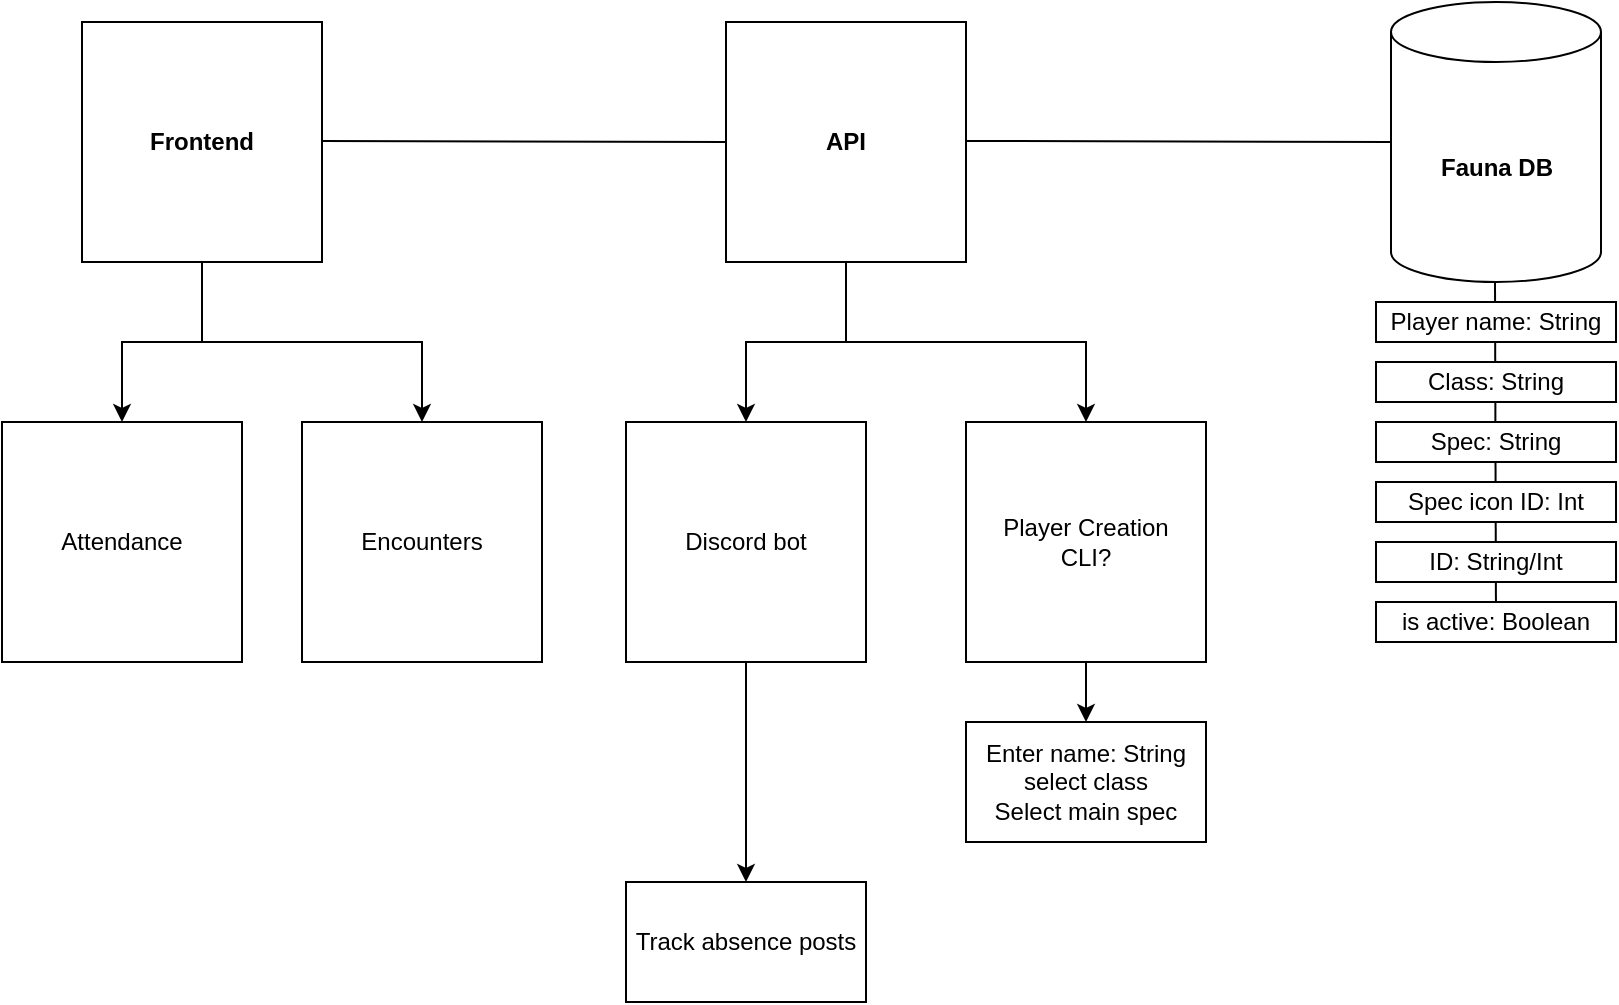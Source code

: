 <mxfile version="18.0.2" type="github"><diagram id="m_G1doGeQnV_vnncOVyC" name="Page-1"><mxGraphModel dx="1012" dy="827" grid="1" gridSize="10" guides="1" tooltips="1" connect="1" arrows="1" fold="1" page="1" pageScale="1" pageWidth="850" pageHeight="1100" math="0" shadow="0"><root><mxCell id="0"/><mxCell id="1" parent="0"/><mxCell id="XdMW-MNK2i23s_2CbkA1-2" value="&lt;div&gt;&lt;b&gt;Fauna DB&lt;/b&gt;&lt;/div&gt;" style="shape=cylinder3;whiteSpace=wrap;html=1;boundedLbl=1;backgroundOutline=1;size=15;" parent="1" vertex="1"><mxGeometry x="697.5" y="30" width="105" height="140" as="geometry"/></mxCell><mxCell id="XdMW-MNK2i23s_2CbkA1-4" value="" style="endArrow=none;html=1;rounded=0;" parent="1" source="XdMW-MNK2i23s_2CbkA1-31" edge="1"><mxGeometry width="50" height="50" relative="1" as="geometry"><mxPoint x="749.975" y="360" as="sourcePoint"/><mxPoint x="749.5" y="170" as="targetPoint"/></mxGeometry></mxCell><mxCell id="XdMW-MNK2i23s_2CbkA1-5" value="&lt;div&gt;Player name: String&lt;br&gt;&lt;/div&gt;" style="rounded=0;whiteSpace=wrap;html=1;" parent="1" vertex="1"><mxGeometry x="690" y="180" width="120" height="20" as="geometry"/></mxCell><mxCell id="XdMW-MNK2i23s_2CbkA1-6" value="Class: String" style="rounded=0;whiteSpace=wrap;html=1;" parent="1" vertex="1"><mxGeometry x="690" y="210" width="120" height="20" as="geometry"/></mxCell><mxCell id="XdMW-MNK2i23s_2CbkA1-7" value="&lt;div&gt;Spec: String&lt;br&gt;&lt;/div&gt;" style="rounded=0;whiteSpace=wrap;html=1;" parent="1" vertex="1"><mxGeometry x="690" y="240" width="120" height="20" as="geometry"/></mxCell><mxCell id="XdMW-MNK2i23s_2CbkA1-9" value="ID: String/Int" style="rounded=0;whiteSpace=wrap;html=1;" parent="1" vertex="1"><mxGeometry x="690" y="300" width="120" height="20" as="geometry"/></mxCell><mxCell id="XdMW-MNK2i23s_2CbkA1-23" value="" style="edgeStyle=orthogonalEdgeStyle;rounded=0;orthogonalLoop=1;jettySize=auto;html=1;" parent="1" source="XdMW-MNK2i23s_2CbkA1-11" target="XdMW-MNK2i23s_2CbkA1-22" edge="1"><mxGeometry relative="1" as="geometry"/></mxCell><mxCell id="XdMW-MNK2i23s_2CbkA1-28" value="" style="edgeStyle=orthogonalEdgeStyle;rounded=0;orthogonalLoop=1;jettySize=auto;html=1;" parent="1" source="XdMW-MNK2i23s_2CbkA1-11" target="XdMW-MNK2i23s_2CbkA1-27" edge="1"><mxGeometry relative="1" as="geometry"/></mxCell><mxCell id="XdMW-MNK2i23s_2CbkA1-11" value="&lt;b&gt;Frontend&lt;/b&gt;" style="whiteSpace=wrap;html=1;aspect=fixed;" parent="1" vertex="1"><mxGeometry x="43" y="40" width="120" height="120" as="geometry"/></mxCell><mxCell id="XdMW-MNK2i23s_2CbkA1-18" value="" style="edgeStyle=orthogonalEdgeStyle;rounded=0;orthogonalLoop=1;jettySize=auto;html=1;" parent="1" source="XdMW-MNK2i23s_2CbkA1-12" target="XdMW-MNK2i23s_2CbkA1-17" edge="1"><mxGeometry relative="1" as="geometry"/></mxCell><mxCell id="XdMW-MNK2i23s_2CbkA1-30" value="" style="edgeStyle=orthogonalEdgeStyle;rounded=0;orthogonalLoop=1;jettySize=auto;html=1;" parent="1" source="XdMW-MNK2i23s_2CbkA1-12" target="XdMW-MNK2i23s_2CbkA1-29" edge="1"><mxGeometry relative="1" as="geometry"/></mxCell><mxCell id="XdMW-MNK2i23s_2CbkA1-12" value="&lt;b&gt;API&lt;/b&gt;" style="whiteSpace=wrap;html=1;aspect=fixed;" parent="1" vertex="1"><mxGeometry x="365" y="40" width="120" height="120" as="geometry"/></mxCell><mxCell id="XdMW-MNK2i23s_2CbkA1-15" value="" style="endArrow=none;html=1;rounded=0;entryX=0;entryY=0.5;entryDx=0;entryDy=0;" parent="1" target="XdMW-MNK2i23s_2CbkA1-12" edge="1"><mxGeometry width="50" height="50" relative="1" as="geometry"><mxPoint x="163" y="99.5" as="sourcePoint"/><mxPoint x="243" y="99.5" as="targetPoint"/></mxGeometry></mxCell><mxCell id="XdMW-MNK2i23s_2CbkA1-16" value="" style="endArrow=none;html=1;rounded=0;entryX=0;entryY=0.5;entryDx=0;entryDy=0;entryPerimeter=0;" parent="1" target="XdMW-MNK2i23s_2CbkA1-2" edge="1"><mxGeometry width="50" height="50" relative="1" as="geometry"><mxPoint x="485" y="99.5" as="sourcePoint"/><mxPoint x="687" y="100" as="targetPoint"/></mxGeometry></mxCell><mxCell id="XdMW-MNK2i23s_2CbkA1-33" value="" style="edgeStyle=orthogonalEdgeStyle;rounded=0;orthogonalLoop=1;jettySize=auto;html=1;" parent="1" source="XdMW-MNK2i23s_2CbkA1-17" target="XdMW-MNK2i23s_2CbkA1-32" edge="1"><mxGeometry relative="1" as="geometry"/></mxCell><mxCell id="XdMW-MNK2i23s_2CbkA1-17" value="&lt;div&gt;Player Creation&lt;/div&gt;&lt;div&gt;CLI?&lt;br&gt;&lt;/div&gt;" style="whiteSpace=wrap;html=1;aspect=fixed;" parent="1" vertex="1"><mxGeometry x="485" y="240" width="120" height="120" as="geometry"/></mxCell><mxCell id="XdMW-MNK2i23s_2CbkA1-21" value="Spec icon ID: Int" style="rounded=0;whiteSpace=wrap;html=1;" parent="1" vertex="1"><mxGeometry x="690" y="270" width="120" height="20" as="geometry"/></mxCell><mxCell id="XdMW-MNK2i23s_2CbkA1-22" value="&lt;div&gt;Encounters&lt;/div&gt;" style="whiteSpace=wrap;html=1;aspect=fixed;" parent="1" vertex="1"><mxGeometry x="153" y="240" width="120" height="120" as="geometry"/></mxCell><mxCell id="XdMW-MNK2i23s_2CbkA1-27" value="Attendance" style="whiteSpace=wrap;html=1;aspect=fixed;" parent="1" vertex="1"><mxGeometry x="3" y="240" width="120" height="120" as="geometry"/></mxCell><mxCell id="XdMW-MNK2i23s_2CbkA1-39" value="" style="edgeStyle=orthogonalEdgeStyle;rounded=0;orthogonalLoop=1;jettySize=auto;html=1;" parent="1" source="XdMW-MNK2i23s_2CbkA1-29" target="XdMW-MNK2i23s_2CbkA1-38" edge="1"><mxGeometry relative="1" as="geometry"/></mxCell><mxCell id="XdMW-MNK2i23s_2CbkA1-29" value="Discord bot" style="whiteSpace=wrap;html=1;aspect=fixed;" parent="1" vertex="1"><mxGeometry x="315" y="240" width="120" height="120" as="geometry"/></mxCell><mxCell id="XdMW-MNK2i23s_2CbkA1-31" value="is active: Boolean" style="rounded=0;whiteSpace=wrap;html=1;" parent="1" vertex="1"><mxGeometry x="690" y="330" width="120" height="20" as="geometry"/></mxCell><mxCell id="XdMW-MNK2i23s_2CbkA1-32" value="Enter name: String&lt;br&gt;&lt;div&gt;select class&lt;/div&gt;&lt;div&gt;Select main spec&lt;/div&gt;" style="whiteSpace=wrap;html=1;" parent="1" vertex="1"><mxGeometry x="485" y="390" width="120" height="60" as="geometry"/></mxCell><mxCell id="XdMW-MNK2i23s_2CbkA1-38" value="Track absence posts" style="whiteSpace=wrap;html=1;" parent="1" vertex="1"><mxGeometry x="315" y="470" width="120" height="60" as="geometry"/></mxCell></root></mxGraphModel></diagram></mxfile>